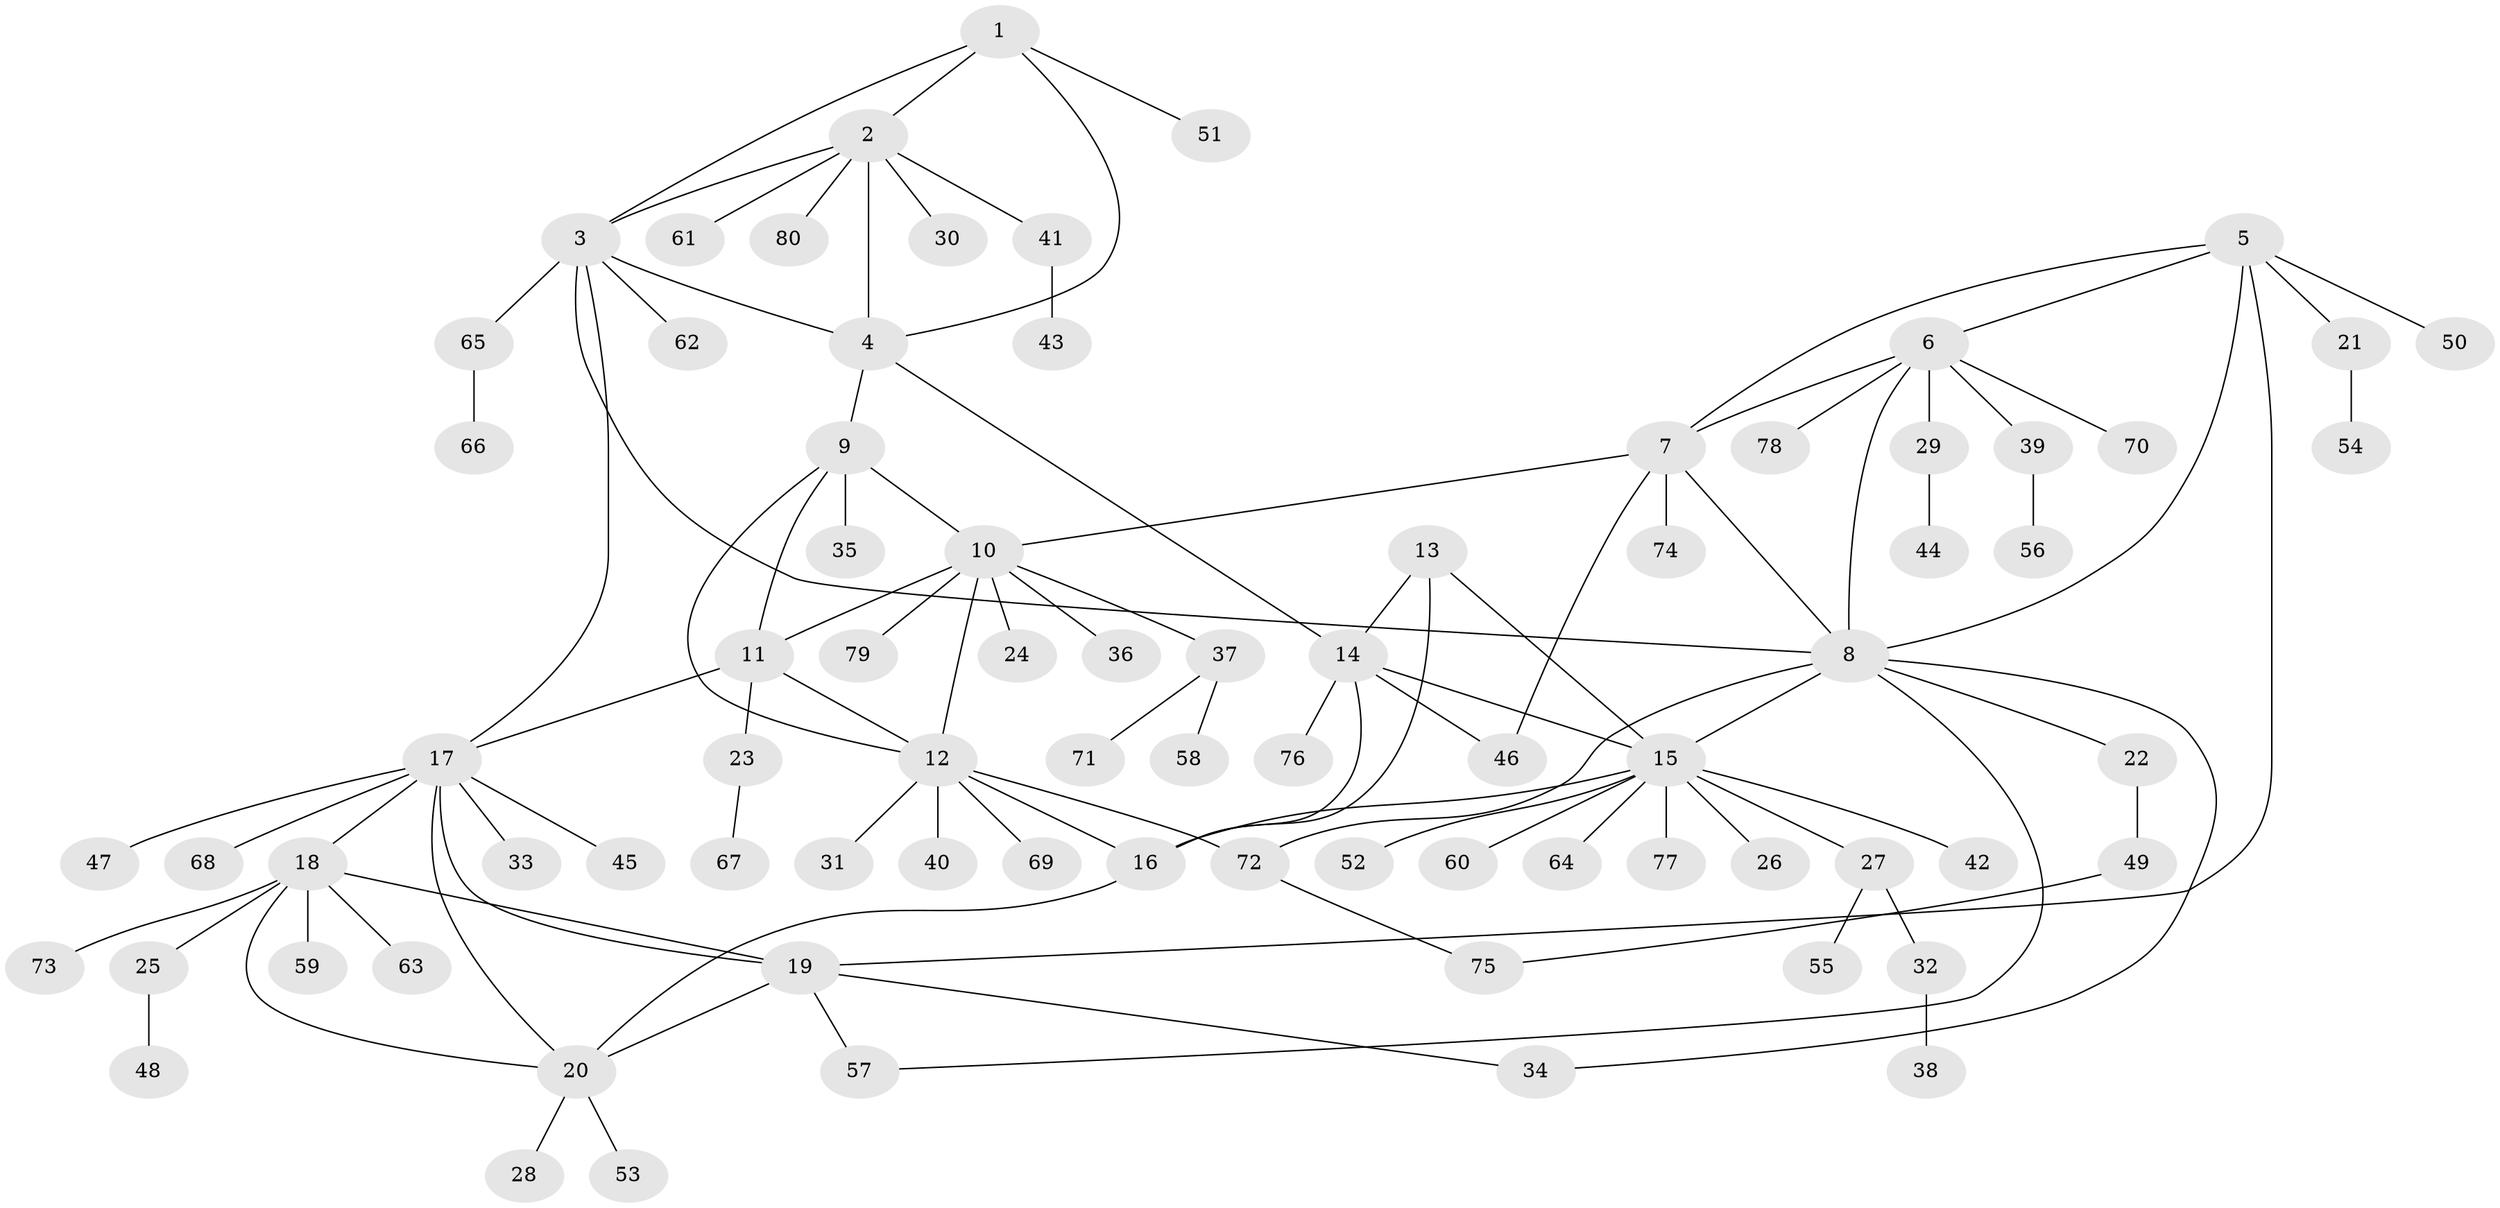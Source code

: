 // coarse degree distribution, {3: 0.04838709677419355, 6: 0.04838709677419355, 5: 0.06451612903225806, 8: 0.016129032258064516, 16: 0.016129032258064516, 4: 0.04838709677419355, 7: 0.03225806451612903, 11: 0.016129032258064516, 2: 0.16129032258064516, 1: 0.5483870967741935}
// Generated by graph-tools (version 1.1) at 2025/42/03/06/25 10:42:09]
// undirected, 80 vertices, 105 edges
graph export_dot {
graph [start="1"]
  node [color=gray90,style=filled];
  1;
  2;
  3;
  4;
  5;
  6;
  7;
  8;
  9;
  10;
  11;
  12;
  13;
  14;
  15;
  16;
  17;
  18;
  19;
  20;
  21;
  22;
  23;
  24;
  25;
  26;
  27;
  28;
  29;
  30;
  31;
  32;
  33;
  34;
  35;
  36;
  37;
  38;
  39;
  40;
  41;
  42;
  43;
  44;
  45;
  46;
  47;
  48;
  49;
  50;
  51;
  52;
  53;
  54;
  55;
  56;
  57;
  58;
  59;
  60;
  61;
  62;
  63;
  64;
  65;
  66;
  67;
  68;
  69;
  70;
  71;
  72;
  73;
  74;
  75;
  76;
  77;
  78;
  79;
  80;
  1 -- 2;
  1 -- 3;
  1 -- 4;
  1 -- 51;
  2 -- 3;
  2 -- 4;
  2 -- 30;
  2 -- 41;
  2 -- 61;
  2 -- 80;
  3 -- 4;
  3 -- 8;
  3 -- 17;
  3 -- 62;
  3 -- 65;
  4 -- 9;
  4 -- 14;
  5 -- 6;
  5 -- 7;
  5 -- 8;
  5 -- 19;
  5 -- 21;
  5 -- 50;
  6 -- 7;
  6 -- 8;
  6 -- 29;
  6 -- 39;
  6 -- 70;
  6 -- 78;
  7 -- 8;
  7 -- 10;
  7 -- 46;
  7 -- 74;
  8 -- 15;
  8 -- 22;
  8 -- 34;
  8 -- 57;
  8 -- 72;
  9 -- 10;
  9 -- 11;
  9 -- 12;
  9 -- 35;
  10 -- 11;
  10 -- 12;
  10 -- 24;
  10 -- 36;
  10 -- 37;
  10 -- 79;
  11 -- 12;
  11 -- 17;
  11 -- 23;
  12 -- 16;
  12 -- 31;
  12 -- 40;
  12 -- 69;
  12 -- 72;
  13 -- 14;
  13 -- 15;
  13 -- 16;
  14 -- 15;
  14 -- 16;
  14 -- 46;
  14 -- 76;
  15 -- 16;
  15 -- 26;
  15 -- 27;
  15 -- 42;
  15 -- 52;
  15 -- 60;
  15 -- 64;
  15 -- 77;
  16 -- 20;
  17 -- 18;
  17 -- 19;
  17 -- 20;
  17 -- 33;
  17 -- 45;
  17 -- 47;
  17 -- 68;
  18 -- 19;
  18 -- 20;
  18 -- 25;
  18 -- 59;
  18 -- 63;
  18 -- 73;
  19 -- 20;
  19 -- 34;
  19 -- 57;
  20 -- 28;
  20 -- 53;
  21 -- 54;
  22 -- 49;
  23 -- 67;
  25 -- 48;
  27 -- 32;
  27 -- 55;
  29 -- 44;
  32 -- 38;
  37 -- 58;
  37 -- 71;
  39 -- 56;
  41 -- 43;
  49 -- 75;
  65 -- 66;
  72 -- 75;
}
